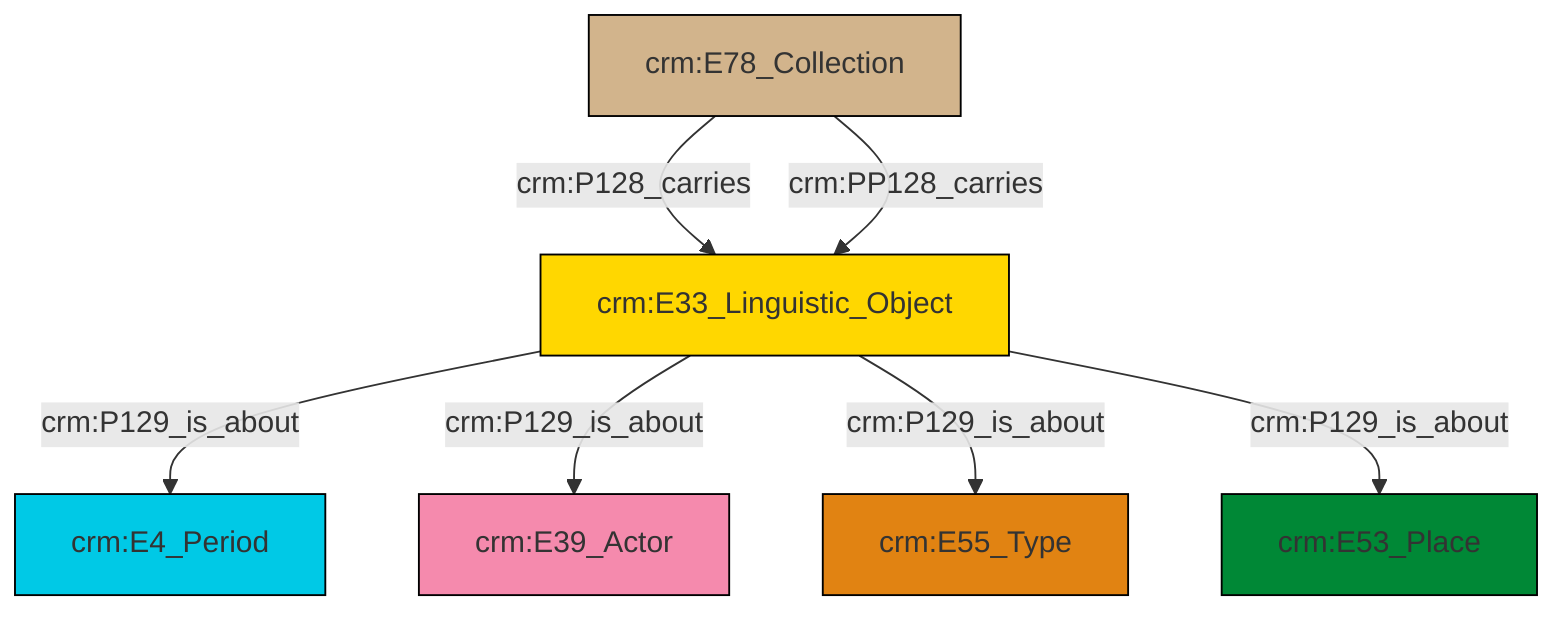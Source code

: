 graph TD
classDef Literal fill:#f2f2f2,stroke:#000000;
classDef CRM_Entity fill:#FFFFFF,stroke:#000000;
classDef Temporal_Entity fill:#00C9E6, stroke:#000000;
classDef Type fill:#E18312, stroke:#000000;
classDef Time-Span fill:#2C9C91, stroke:#000000;
classDef Appellation fill:#FFEB7F, stroke:#000000;
classDef Place fill:#008836, stroke:#000000;
classDef Persistent_Item fill:#B266B2, stroke:#000000;
classDef Conceptual_Object fill:#FFD700, stroke:#000000;
classDef Physical_Thing fill:#D2B48C, stroke:#000000;
classDef Actor fill:#f58aad, stroke:#000000;
classDef PC_Classes fill:#4ce600, stroke:#000000;
classDef Multi fill:#cccccc,stroke:#000000;

0["crm:E78_Collection"]:::Physical_Thing -->|crm:P128_carries| 1["crm:E33_Linguistic_Object"]:::Conceptual_Object
1["crm:E33_Linguistic_Object"]:::Conceptual_Object -->|crm:P129_is_about| 4["crm:E4_Period"]:::Temporal_Entity
0["crm:E78_Collection"]:::Physical_Thing -->|crm:PP128_carries| 1["crm:E33_Linguistic_Object"]:::Conceptual_Object
1["crm:E33_Linguistic_Object"]:::Conceptual_Object -->|crm:P129_is_about| 2["crm:E39_Actor"]:::Actor
1["crm:E33_Linguistic_Object"]:::Conceptual_Object -->|crm:P129_is_about| 10["crm:E55_Type"]:::Type
1["crm:E33_Linguistic_Object"]:::Conceptual_Object -->|crm:P129_is_about| 7["crm:E53_Place"]:::Place